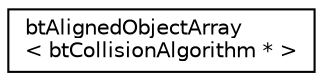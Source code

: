 digraph "Graphical Class Hierarchy"
{
  edge [fontname="Helvetica",fontsize="10",labelfontname="Helvetica",labelfontsize="10"];
  node [fontname="Helvetica",fontsize="10",shape=record];
  rankdir="LR";
  Node1 [label="btAlignedObjectArray\l\< btCollisionAlgorithm * \>",height=0.2,width=0.4,color="black", fillcolor="white", style="filled",URL="$classbt_aligned_object_array.html"];
}
